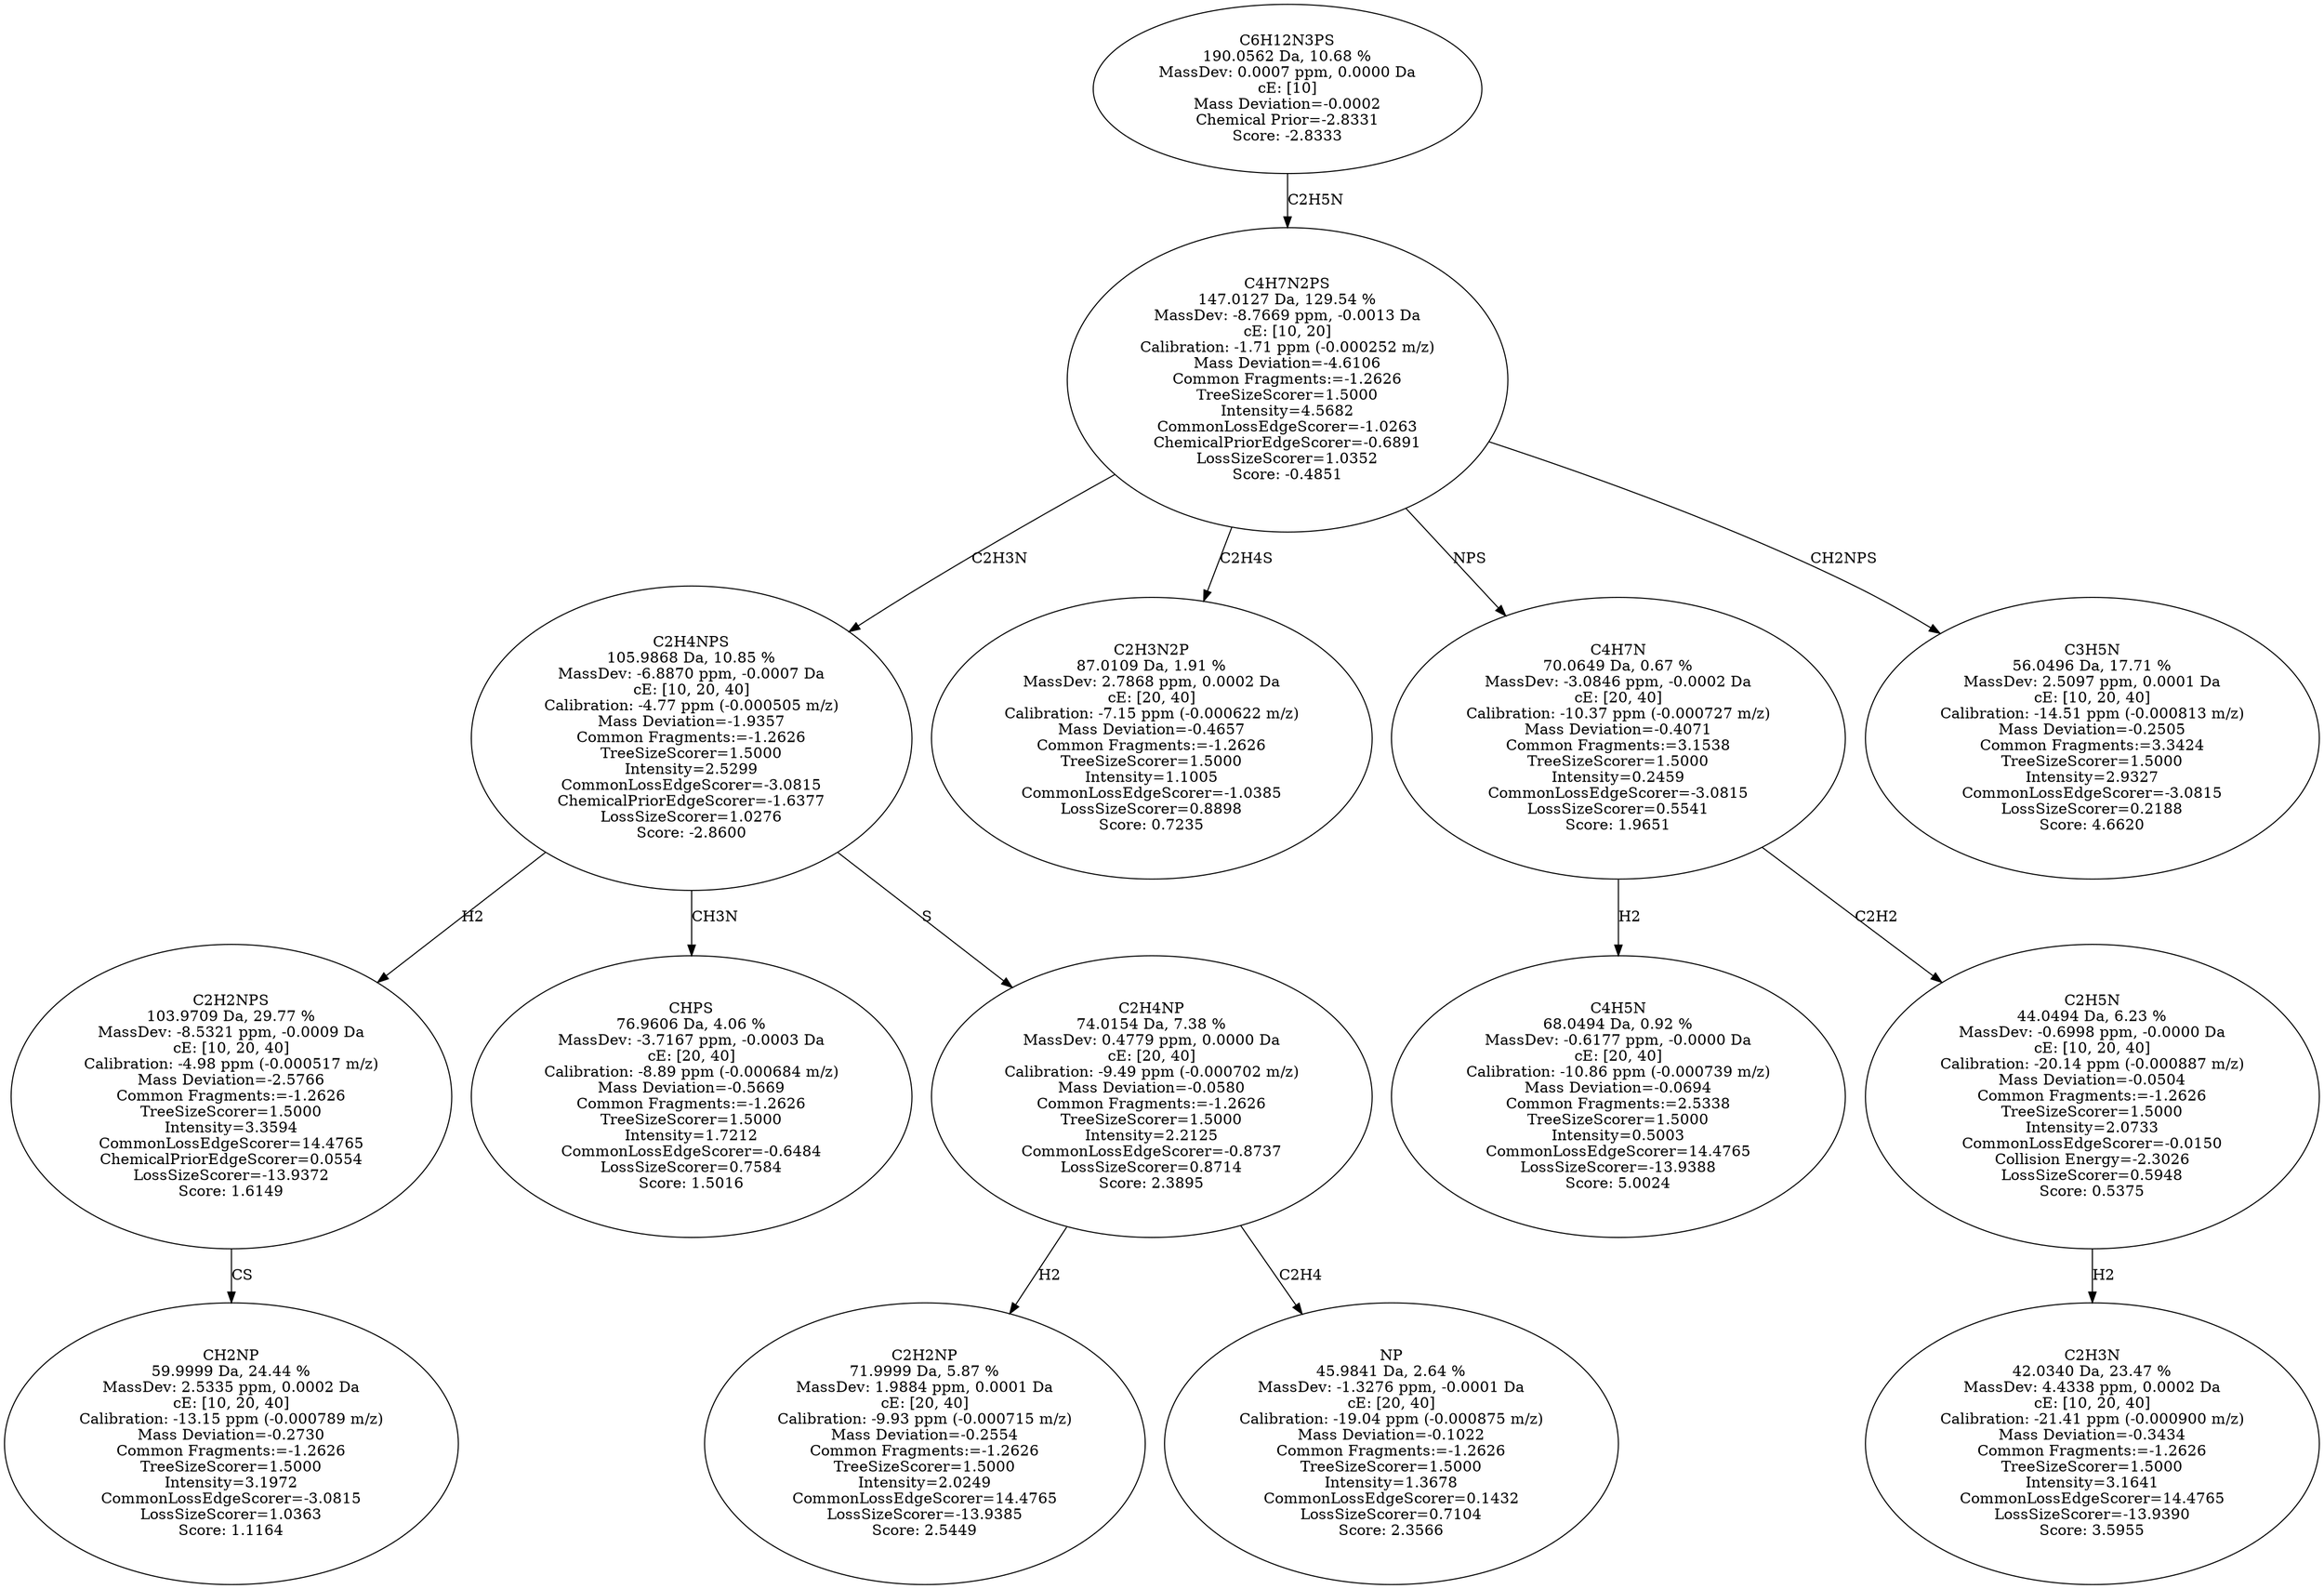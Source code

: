 strict digraph {
v1 [label="CH2NP\n59.9999 Da, 24.44 %\nMassDev: 2.5335 ppm, 0.0002 Da\ncE: [10, 20, 40]\nCalibration: -13.15 ppm (-0.000789 m/z)\nMass Deviation=-0.2730\nCommon Fragments:=-1.2626\nTreeSizeScorer=1.5000\nIntensity=3.1972\nCommonLossEdgeScorer=-3.0815\nLossSizeScorer=1.0363\nScore: 1.1164"];
v2 [label="C2H2NPS\n103.9709 Da, 29.77 %\nMassDev: -8.5321 ppm, -0.0009 Da\ncE: [10, 20, 40]\nCalibration: -4.98 ppm (-0.000517 m/z)\nMass Deviation=-2.5766\nCommon Fragments:=-1.2626\nTreeSizeScorer=1.5000\nIntensity=3.3594\nCommonLossEdgeScorer=14.4765\nChemicalPriorEdgeScorer=0.0554\nLossSizeScorer=-13.9372\nScore: 1.6149"];
v3 [label="CHPS\n76.9606 Da, 4.06 %\nMassDev: -3.7167 ppm, -0.0003 Da\ncE: [20, 40]\nCalibration: -8.89 ppm (-0.000684 m/z)\nMass Deviation=-0.5669\nCommon Fragments:=-1.2626\nTreeSizeScorer=1.5000\nIntensity=1.7212\nCommonLossEdgeScorer=-0.6484\nLossSizeScorer=0.7584\nScore: 1.5016"];
v4 [label="C2H2NP\n71.9999 Da, 5.87 %\nMassDev: 1.9884 ppm, 0.0001 Da\ncE: [20, 40]\nCalibration: -9.93 ppm (-0.000715 m/z)\nMass Deviation=-0.2554\nCommon Fragments:=-1.2626\nTreeSizeScorer=1.5000\nIntensity=2.0249\nCommonLossEdgeScorer=14.4765\nLossSizeScorer=-13.9385\nScore: 2.5449"];
v5 [label="NP\n45.9841 Da, 2.64 %\nMassDev: -1.3276 ppm, -0.0001 Da\ncE: [20, 40]\nCalibration: -19.04 ppm (-0.000875 m/z)\nMass Deviation=-0.1022\nCommon Fragments:=-1.2626\nTreeSizeScorer=1.5000\nIntensity=1.3678\nCommonLossEdgeScorer=0.1432\nLossSizeScorer=0.7104\nScore: 2.3566"];
v6 [label="C2H4NP\n74.0154 Da, 7.38 %\nMassDev: 0.4779 ppm, 0.0000 Da\ncE: [20, 40]\nCalibration: -9.49 ppm (-0.000702 m/z)\nMass Deviation=-0.0580\nCommon Fragments:=-1.2626\nTreeSizeScorer=1.5000\nIntensity=2.2125\nCommonLossEdgeScorer=-0.8737\nLossSizeScorer=0.8714\nScore: 2.3895"];
v7 [label="C2H4NPS\n105.9868 Da, 10.85 %\nMassDev: -6.8870 ppm, -0.0007 Da\ncE: [10, 20, 40]\nCalibration: -4.77 ppm (-0.000505 m/z)\nMass Deviation=-1.9357\nCommon Fragments:=-1.2626\nTreeSizeScorer=1.5000\nIntensity=2.5299\nCommonLossEdgeScorer=-3.0815\nChemicalPriorEdgeScorer=-1.6377\nLossSizeScorer=1.0276\nScore: -2.8600"];
v8 [label="C2H3N2P\n87.0109 Da, 1.91 %\nMassDev: 2.7868 ppm, 0.0002 Da\ncE: [20, 40]\nCalibration: -7.15 ppm (-0.000622 m/z)\nMass Deviation=-0.4657\nCommon Fragments:=-1.2626\nTreeSizeScorer=1.5000\nIntensity=1.1005\nCommonLossEdgeScorer=-1.0385\nLossSizeScorer=0.8898\nScore: 0.7235"];
v9 [label="C4H5N\n68.0494 Da, 0.92 %\nMassDev: -0.6177 ppm, -0.0000 Da\ncE: [20, 40]\nCalibration: -10.86 ppm (-0.000739 m/z)\nMass Deviation=-0.0694\nCommon Fragments:=2.5338\nTreeSizeScorer=1.5000\nIntensity=0.5003\nCommonLossEdgeScorer=14.4765\nLossSizeScorer=-13.9388\nScore: 5.0024"];
v10 [label="C2H3N\n42.0340 Da, 23.47 %\nMassDev: 4.4338 ppm, 0.0002 Da\ncE: [10, 20, 40]\nCalibration: -21.41 ppm (-0.000900 m/z)\nMass Deviation=-0.3434\nCommon Fragments:=-1.2626\nTreeSizeScorer=1.5000\nIntensity=3.1641\nCommonLossEdgeScorer=14.4765\nLossSizeScorer=-13.9390\nScore: 3.5955"];
v11 [label="C2H5N\n44.0494 Da, 6.23 %\nMassDev: -0.6998 ppm, -0.0000 Da\ncE: [10, 20, 40]\nCalibration: -20.14 ppm (-0.000887 m/z)\nMass Deviation=-0.0504\nCommon Fragments:=-1.2626\nTreeSizeScorer=1.5000\nIntensity=2.0733\nCommonLossEdgeScorer=-0.0150\nCollision Energy=-2.3026\nLossSizeScorer=0.5948\nScore: 0.5375"];
v12 [label="C4H7N\n70.0649 Da, 0.67 %\nMassDev: -3.0846 ppm, -0.0002 Da\ncE: [20, 40]\nCalibration: -10.37 ppm (-0.000727 m/z)\nMass Deviation=-0.4071\nCommon Fragments:=3.1538\nTreeSizeScorer=1.5000\nIntensity=0.2459\nCommonLossEdgeScorer=-3.0815\nLossSizeScorer=0.5541\nScore: 1.9651"];
v13 [label="C3H5N\n56.0496 Da, 17.71 %\nMassDev: 2.5097 ppm, 0.0001 Da\ncE: [10, 20, 40]\nCalibration: -14.51 ppm (-0.000813 m/z)\nMass Deviation=-0.2505\nCommon Fragments:=3.3424\nTreeSizeScorer=1.5000\nIntensity=2.9327\nCommonLossEdgeScorer=-3.0815\nLossSizeScorer=0.2188\nScore: 4.6620"];
v14 [label="C4H7N2PS\n147.0127 Da, 129.54 %\nMassDev: -8.7669 ppm, -0.0013 Da\ncE: [10, 20]\nCalibration: -1.71 ppm (-0.000252 m/z)\nMass Deviation=-4.6106\nCommon Fragments:=-1.2626\nTreeSizeScorer=1.5000\nIntensity=4.5682\nCommonLossEdgeScorer=-1.0263\nChemicalPriorEdgeScorer=-0.6891\nLossSizeScorer=1.0352\nScore: -0.4851"];
v15 [label="C6H12N3PS\n190.0562 Da, 10.68 %\nMassDev: 0.0007 ppm, 0.0000 Da\ncE: [10]\nMass Deviation=-0.0002\nChemical Prior=-2.8331\nScore: -2.8333"];
v2 -> v1 [label="CS"];
v7 -> v2 [label="H2"];
v7 -> v3 [label="CH3N"];
v6 -> v4 [label="H2"];
v6 -> v5 [label="C2H4"];
v7 -> v6 [label="S"];
v14 -> v7 [label="C2H3N"];
v14 -> v8 [label="C2H4S"];
v12 -> v9 [label="H2"];
v11 -> v10 [label="H2"];
v12 -> v11 [label="C2H2"];
v14 -> v12 [label="NPS"];
v14 -> v13 [label="CH2NPS"];
v15 -> v14 [label="C2H5N"];
}